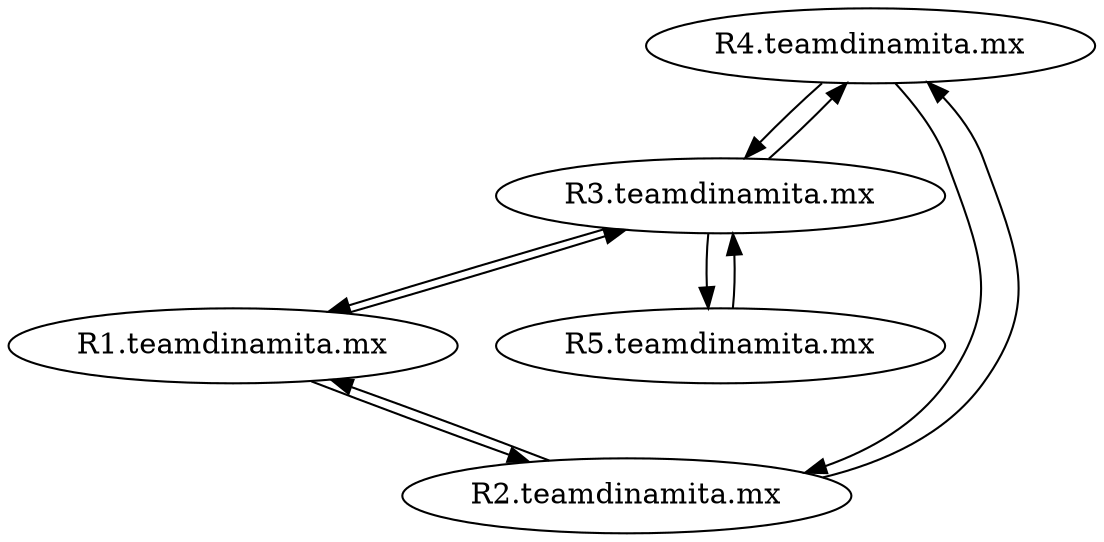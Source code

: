 // Network
digraph {
	"R4.teamdinamita.mx"
	"R4.teamdinamita.mx" -> "R3.teamdinamita.mx"
	"R4.teamdinamita.mx" -> "R2.teamdinamita.mx"
	"R3.teamdinamita.mx"
	"R3.teamdinamita.mx" -> "R1.teamdinamita.mx"
	"R3.teamdinamita.mx" -> "R5.teamdinamita.mx"
	"R3.teamdinamita.mx" -> "R4.teamdinamita.mx"
	"R2.teamdinamita.mx"
	"R2.teamdinamita.mx" -> "R1.teamdinamita.mx"
	"R2.teamdinamita.mx" -> "R4.teamdinamita.mx"
	"R1.teamdinamita.mx"
	"R1.teamdinamita.mx" -> "R3.teamdinamita.mx"
	"R1.teamdinamita.mx" -> "R2.teamdinamita.mx"
	"R5.teamdinamita.mx"
	"R5.teamdinamita.mx" -> "R3.teamdinamita.mx"
}
